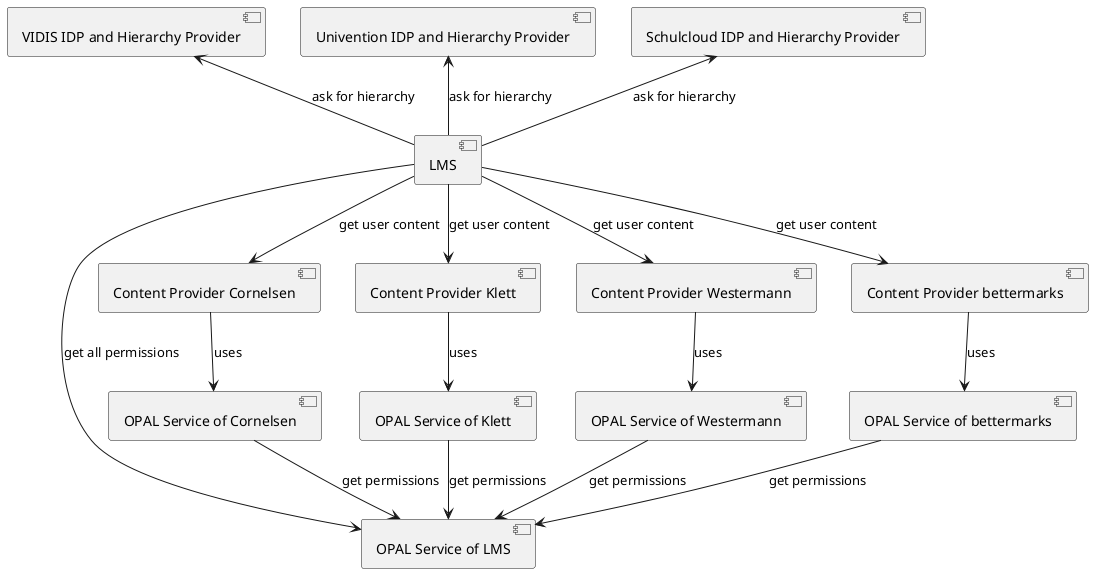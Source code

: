@startuml
component "LMS" as LMS
component "OPAL Service of LMS" as OPAL_LMS

component "Content Provider Cornelsen" as CP_CO
component "Content Provider Klett" as CP_KL
component "Content Provider Westermann" as CP_WE
component "Content Provider bettermarks" as CP_BM

component "OPAL Service of Cornelsen" as OPAL_CO
component "OPAL Service of Klett" as OPAL_KL
component "OPAL Service of Westermann" as OPAL_WE
component "OPAL Service of bettermarks" as OPAL_BM

component "VIDIS IDP and Hierarchy Provider" as HP_VIDIS
component "Univention IDP and Hierarchy Provider" as HP_UV
component "Schulcloud IDP and Hierarchy Provider" as HP_SC

HP_VIDIS <-- LMS: ask for hierarchy
HP_UV <-- LMS: ask for hierarchy
HP_SC <-- LMS: ask for hierarchy

LMS --> CP_CO: get user content
LMS --> CP_KL: get user content
LMS --> CP_WE: get user content
LMS --> CP_BM: get user content
LMS --> OPAL_LMS: get all permissions

CP_CO --> OPAL_CO: uses
CP_KL --> OPAL_KL: uses
CP_WE --> OPAL_WE: uses
CP_BM --> OPAL_BM: uses

OPAL_CO --> OPAL_LMS: get permissions
OPAL_KL --> OPAL_LMS: get permissions
OPAL_WE --> OPAL_LMS: get permissions
OPAL_BM --> OPAL_LMS: get permissions



@enduml